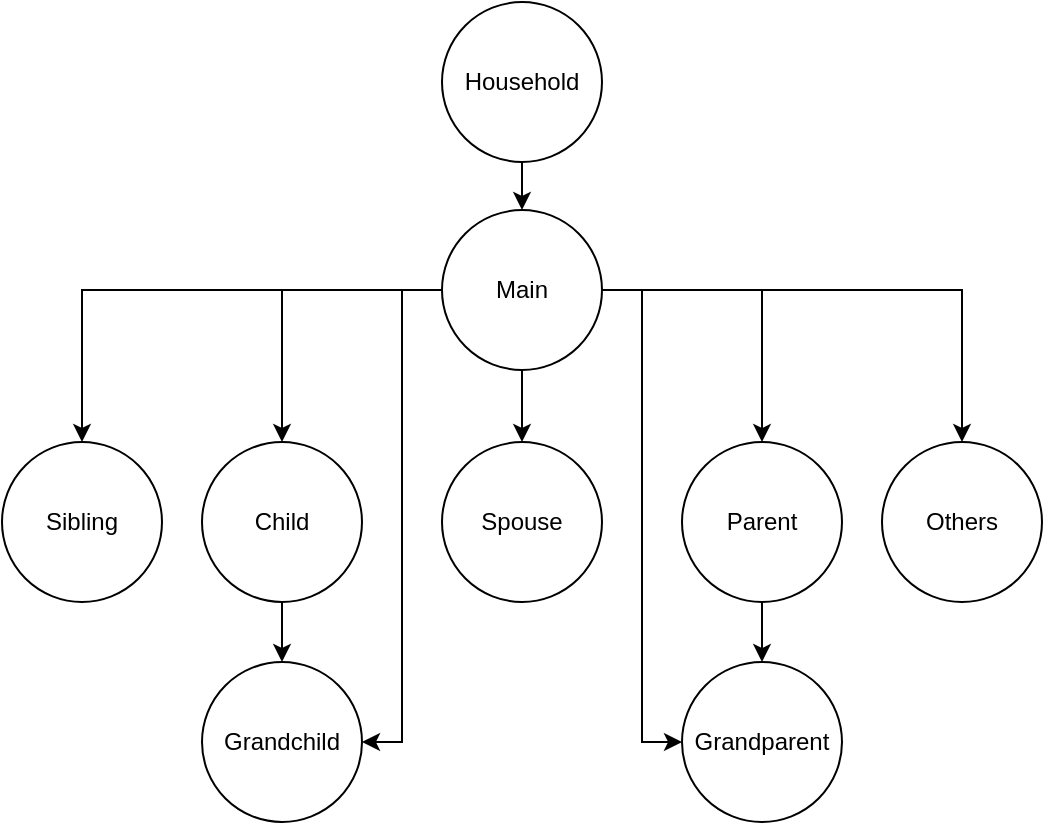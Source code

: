 <mxfile version="26.1.1">
  <diagram name="Page-1" id="yD3qubqPwO-rBfinj_wr">
    <mxGraphModel dx="1434" dy="746" grid="1" gridSize="10" guides="1" tooltips="1" connect="1" arrows="1" fold="1" page="1" pageScale="1" pageWidth="1169" pageHeight="827" math="0" shadow="0">
      <root>
        <mxCell id="0" />
        <mxCell id="1" parent="0" />
        <mxCell id="dVMpzEHrcfKNi-LmSIyL-10" style="edgeStyle=orthogonalEdgeStyle;rounded=0;orthogonalLoop=1;jettySize=auto;html=1;" edge="1" parent="1" source="dVMpzEHrcfKNi-LmSIyL-1" target="dVMpzEHrcfKNi-LmSIyL-2">
          <mxGeometry relative="1" as="geometry" />
        </mxCell>
        <mxCell id="dVMpzEHrcfKNi-LmSIyL-1" value="Household" style="ellipse;whiteSpace=wrap;html=1;aspect=fixed;" vertex="1" parent="1">
          <mxGeometry x="440" y="270" width="80" height="80" as="geometry" />
        </mxCell>
        <mxCell id="dVMpzEHrcfKNi-LmSIyL-11" style="edgeStyle=orthogonalEdgeStyle;rounded=0;orthogonalLoop=1;jettySize=auto;html=1;" edge="1" parent="1" source="dVMpzEHrcfKNi-LmSIyL-2" target="dVMpzEHrcfKNi-LmSIyL-6">
          <mxGeometry relative="1" as="geometry" />
        </mxCell>
        <mxCell id="dVMpzEHrcfKNi-LmSIyL-12" style="edgeStyle=orthogonalEdgeStyle;rounded=0;orthogonalLoop=1;jettySize=auto;html=1;entryX=0.5;entryY=0;entryDx=0;entryDy=0;" edge="1" parent="1" source="dVMpzEHrcfKNi-LmSIyL-2" target="dVMpzEHrcfKNi-LmSIyL-3">
          <mxGeometry relative="1" as="geometry" />
        </mxCell>
        <mxCell id="dVMpzEHrcfKNi-LmSIyL-13" style="edgeStyle=orthogonalEdgeStyle;rounded=0;orthogonalLoop=1;jettySize=auto;html=1;" edge="1" parent="1" source="dVMpzEHrcfKNi-LmSIyL-2" target="dVMpzEHrcfKNi-LmSIyL-5">
          <mxGeometry relative="1" as="geometry" />
        </mxCell>
        <mxCell id="dVMpzEHrcfKNi-LmSIyL-14" style="edgeStyle=orthogonalEdgeStyle;rounded=0;orthogonalLoop=1;jettySize=auto;html=1;" edge="1" parent="1" source="dVMpzEHrcfKNi-LmSIyL-2" target="dVMpzEHrcfKNi-LmSIyL-7">
          <mxGeometry relative="1" as="geometry" />
        </mxCell>
        <mxCell id="dVMpzEHrcfKNi-LmSIyL-15" style="edgeStyle=orthogonalEdgeStyle;rounded=0;orthogonalLoop=1;jettySize=auto;html=1;" edge="1" parent="1" source="dVMpzEHrcfKNi-LmSIyL-2" target="dVMpzEHrcfKNi-LmSIyL-4">
          <mxGeometry relative="1" as="geometry" />
        </mxCell>
        <mxCell id="dVMpzEHrcfKNi-LmSIyL-16" style="edgeStyle=orthogonalEdgeStyle;rounded=0;orthogonalLoop=1;jettySize=auto;html=1;entryX=1;entryY=0.5;entryDx=0;entryDy=0;" edge="1" parent="1" source="dVMpzEHrcfKNi-LmSIyL-2" target="dVMpzEHrcfKNi-LmSIyL-8">
          <mxGeometry relative="1" as="geometry" />
        </mxCell>
        <mxCell id="dVMpzEHrcfKNi-LmSIyL-17" style="edgeStyle=orthogonalEdgeStyle;rounded=0;orthogonalLoop=1;jettySize=auto;html=1;entryX=0;entryY=0.5;entryDx=0;entryDy=0;" edge="1" parent="1" source="dVMpzEHrcfKNi-LmSIyL-2" target="dVMpzEHrcfKNi-LmSIyL-9">
          <mxGeometry relative="1" as="geometry" />
        </mxCell>
        <mxCell id="dVMpzEHrcfKNi-LmSIyL-2" value="Main" style="ellipse;whiteSpace=wrap;html=1;aspect=fixed;" vertex="1" parent="1">
          <mxGeometry x="440" y="374" width="80" height="80" as="geometry" />
        </mxCell>
        <mxCell id="dVMpzEHrcfKNi-LmSIyL-3" value="Sibling" style="ellipse;whiteSpace=wrap;html=1;aspect=fixed;" vertex="1" parent="1">
          <mxGeometry x="220" y="490" width="80" height="80" as="geometry" />
        </mxCell>
        <mxCell id="dVMpzEHrcfKNi-LmSIyL-4" value="Others" style="ellipse;whiteSpace=wrap;html=1;aspect=fixed;" vertex="1" parent="1">
          <mxGeometry x="660" y="490" width="80" height="80" as="geometry" />
        </mxCell>
        <mxCell id="dVMpzEHrcfKNi-LmSIyL-18" style="edgeStyle=orthogonalEdgeStyle;rounded=0;orthogonalLoop=1;jettySize=auto;html=1;entryX=0.5;entryY=0;entryDx=0;entryDy=0;" edge="1" parent="1" source="dVMpzEHrcfKNi-LmSIyL-5" target="dVMpzEHrcfKNi-LmSIyL-8">
          <mxGeometry relative="1" as="geometry" />
        </mxCell>
        <mxCell id="dVMpzEHrcfKNi-LmSIyL-5" value="Child" style="ellipse;whiteSpace=wrap;html=1;aspect=fixed;" vertex="1" parent="1">
          <mxGeometry x="320" y="490" width="80" height="80" as="geometry" />
        </mxCell>
        <mxCell id="dVMpzEHrcfKNi-LmSIyL-6" value="Spouse" style="ellipse;whiteSpace=wrap;html=1;aspect=fixed;" vertex="1" parent="1">
          <mxGeometry x="440" y="490" width="80" height="80" as="geometry" />
        </mxCell>
        <mxCell id="dVMpzEHrcfKNi-LmSIyL-19" style="edgeStyle=orthogonalEdgeStyle;rounded=0;orthogonalLoop=1;jettySize=auto;html=1;" edge="1" parent="1" source="dVMpzEHrcfKNi-LmSIyL-7" target="dVMpzEHrcfKNi-LmSIyL-9">
          <mxGeometry relative="1" as="geometry" />
        </mxCell>
        <mxCell id="dVMpzEHrcfKNi-LmSIyL-7" value="Parent" style="ellipse;whiteSpace=wrap;html=1;aspect=fixed;" vertex="1" parent="1">
          <mxGeometry x="560" y="490" width="80" height="80" as="geometry" />
        </mxCell>
        <mxCell id="dVMpzEHrcfKNi-LmSIyL-8" value="Grandchild" style="ellipse;whiteSpace=wrap;html=1;aspect=fixed;" vertex="1" parent="1">
          <mxGeometry x="320" y="600" width="80" height="80" as="geometry" />
        </mxCell>
        <mxCell id="dVMpzEHrcfKNi-LmSIyL-9" value="Grandparent" style="ellipse;whiteSpace=wrap;html=1;aspect=fixed;" vertex="1" parent="1">
          <mxGeometry x="560" y="600" width="80" height="80" as="geometry" />
        </mxCell>
      </root>
    </mxGraphModel>
  </diagram>
</mxfile>
